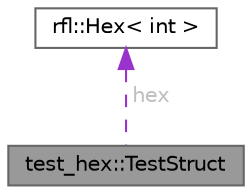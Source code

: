 digraph "test_hex::TestStruct"
{
 // LATEX_PDF_SIZE
  bgcolor="transparent";
  edge [fontname=Helvetica,fontsize=10,labelfontname=Helvetica,labelfontsize=10];
  node [fontname=Helvetica,fontsize=10,shape=box,height=0.2,width=0.4];
  Node1 [id="Node000001",label="test_hex::TestStruct",height=0.2,width=0.4,color="gray40", fillcolor="grey60", style="filled", fontcolor="black",tooltip=" "];
  Node2 -> Node1 [id="edge1_Node000001_Node000002",dir="back",color="darkorchid3",style="dashed",tooltip=" ",label=" hex",fontcolor="grey" ];
  Node2 [id="Node000002",label="rfl::Hex\< int \>",height=0.2,width=0.4,color="gray40", fillcolor="white", style="filled",URL="$structrfl_1_1_hex.html",tooltip=" "];
}
